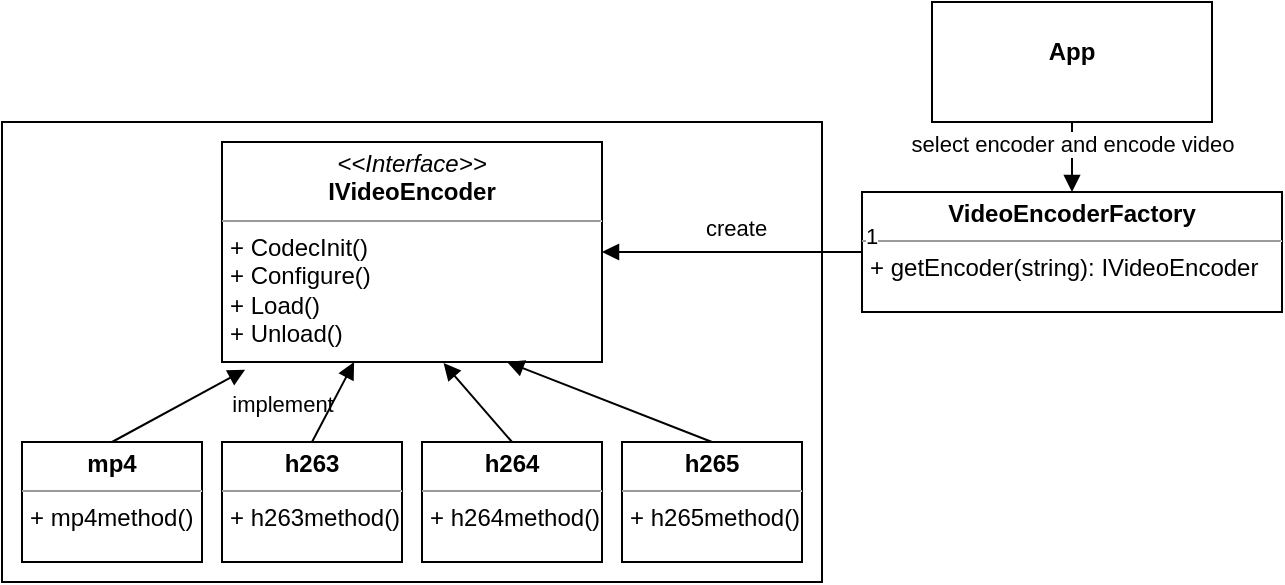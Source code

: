 <mxfile version="14.6.1" type="github">
  <diagram id="5qvaRNbmSD05zJVI0ret" name="Page-1">
    <mxGraphModel dx="1038" dy="617" grid="1" gridSize="10" guides="1" tooltips="1" connect="1" arrows="1" fold="1" page="1" pageScale="1" pageWidth="1600" pageHeight="900" math="0" shadow="0">
      <root>
        <mxCell id="0" />
        <mxCell id="1" parent="0" />
        <mxCell id="Gm-E_NWmzSANhqViwXuc-18" value="" style="html=1;" vertex="1" parent="1">
          <mxGeometry x="110" y="170" width="410" height="230" as="geometry" />
        </mxCell>
        <mxCell id="Gm-E_NWmzSANhqViwXuc-6" value="&lt;p style=&quot;margin: 0px ; margin-top: 4px ; text-align: center&quot;&gt;&lt;i&gt;&amp;lt;&amp;lt;Interface&amp;gt;&amp;gt;&lt;/i&gt;&lt;br&gt;&lt;b&gt;IVideoEncoder&lt;/b&gt;&lt;/p&gt;&lt;hr size=&quot;1&quot;&gt;&lt;p style=&quot;margin: 0px ; margin-left: 4px&quot;&gt;+ CodecInit()&lt;/p&gt;&lt;p style=&quot;margin: 0px ; margin-left: 4px&quot;&gt;+ Configure()&lt;/p&gt;&lt;p style=&quot;margin: 0px ; margin-left: 4px&quot;&gt;+ Load()&lt;/p&gt;&lt;p style=&quot;margin: 0px ; margin-left: 4px&quot;&gt;+ Unload()&lt;/p&gt;" style="verticalAlign=top;align=left;overflow=fill;fontSize=12;fontFamily=Helvetica;html=1;" vertex="1" parent="1">
          <mxGeometry x="220" y="180" width="190" height="110" as="geometry" />
        </mxCell>
        <mxCell id="Gm-E_NWmzSANhqViwXuc-7" value="&lt;p style=&quot;margin: 0px ; margin-top: 4px ; text-align: center&quot;&gt;&lt;b&gt;mp4&lt;/b&gt;&lt;/p&gt;&lt;hr size=&quot;1&quot;&gt;&lt;p style=&quot;margin: 0px ; margin-left: 4px&quot;&gt;+ mp4method()&lt;/p&gt;" style="verticalAlign=top;align=left;overflow=fill;fontSize=12;fontFamily=Helvetica;html=1;" vertex="1" parent="1">
          <mxGeometry x="120" y="330" width="90" height="60" as="geometry" />
        </mxCell>
        <mxCell id="Gm-E_NWmzSANhqViwXuc-8" value="&lt;p style=&quot;margin: 0px ; margin-top: 4px ; text-align: center&quot;&gt;&lt;b&gt;h263&lt;/b&gt;&lt;/p&gt;&lt;hr size=&quot;1&quot;&gt;&lt;p style=&quot;margin: 0px ; margin-left: 4px&quot;&gt;+ h263method()&lt;/p&gt;" style="verticalAlign=top;align=left;overflow=fill;fontSize=12;fontFamily=Helvetica;html=1;" vertex="1" parent="1">
          <mxGeometry x="220" y="330" width="90" height="60" as="geometry" />
        </mxCell>
        <mxCell id="Gm-E_NWmzSANhqViwXuc-9" value="&lt;p style=&quot;margin: 0px ; margin-top: 4px ; text-align: center&quot;&gt;&lt;b&gt;h264&lt;/b&gt;&lt;/p&gt;&lt;hr size=&quot;1&quot;&gt;&lt;p style=&quot;margin: 0px ; margin-left: 4px&quot;&gt;&lt;/p&gt;&lt;p style=&quot;margin: 0px ; margin-left: 4px&quot;&gt;+ h264method()&lt;/p&gt;" style="verticalAlign=top;align=left;overflow=fill;fontSize=12;fontFamily=Helvetica;html=1;" vertex="1" parent="1">
          <mxGeometry x="320" y="330" width="90" height="60" as="geometry" />
        </mxCell>
        <mxCell id="Gm-E_NWmzSANhqViwXuc-10" value="&lt;p style=&quot;margin: 0px ; margin-top: 4px ; text-align: center&quot;&gt;&lt;b&gt;h265&lt;/b&gt;&lt;/p&gt;&lt;hr size=&quot;1&quot;&gt;&lt;p style=&quot;margin: 0px ; margin-left: 4px&quot;&gt;+ h265method()&lt;/p&gt;" style="verticalAlign=top;align=left;overflow=fill;fontSize=12;fontFamily=Helvetica;html=1;" vertex="1" parent="1">
          <mxGeometry x="420" y="330" width="90" height="60" as="geometry" />
        </mxCell>
        <mxCell id="Gm-E_NWmzSANhqViwXuc-13" value="&lt;p style=&quot;margin: 0px ; margin-top: 4px ; text-align: center&quot;&gt;&lt;b&gt;VideoEncoderFactory&lt;/b&gt;&lt;/p&gt;&lt;hr size=&quot;1&quot;&gt;&lt;p style=&quot;margin: 0px ; margin-left: 4px&quot;&gt;&lt;/p&gt;&lt;p style=&quot;margin: 0px ; margin-left: 4px&quot;&gt;+ getEncoder(string): IVideoEncoder&lt;/p&gt;" style="verticalAlign=top;align=left;overflow=fill;fontSize=12;fontFamily=Helvetica;html=1;" vertex="1" parent="1">
          <mxGeometry x="540" y="205" width="210" height="60" as="geometry" />
        </mxCell>
        <mxCell id="Gm-E_NWmzSANhqViwXuc-19" value="create" style="endArrow=block;endFill=1;html=1;edgeStyle=orthogonalEdgeStyle;align=left;verticalAlign=top;entryX=1;entryY=0.5;entryDx=0;entryDy=0;exitX=0;exitY=0.5;exitDx=0;exitDy=0;" edge="1" parent="1" source="Gm-E_NWmzSANhqViwXuc-13" target="Gm-E_NWmzSANhqViwXuc-6">
          <mxGeometry x="0.231" y="-25" relative="1" as="geometry">
            <mxPoint x="600" y="270" as="sourcePoint" />
            <mxPoint x="780" y="410" as="targetPoint" />
            <mxPoint as="offset" />
          </mxGeometry>
        </mxCell>
        <mxCell id="Gm-E_NWmzSANhqViwXuc-20" value="1" style="edgeLabel;resizable=0;html=1;align=left;verticalAlign=bottom;" connectable="0" vertex="1" parent="Gm-E_NWmzSANhqViwXuc-19">
          <mxGeometry x="-1" relative="1" as="geometry" />
        </mxCell>
        <mxCell id="Gm-E_NWmzSANhqViwXuc-21" value="&lt;p style=&quot;margin: 0px ; margin-top: 4px ; text-align: center&quot;&gt;&lt;br&gt;&lt;b&gt;App&lt;/b&gt;&lt;/p&gt;" style="verticalAlign=top;align=left;overflow=fill;fontSize=12;fontFamily=Helvetica;html=1;" vertex="1" parent="1">
          <mxGeometry x="575" y="110" width="140" height="60" as="geometry" />
        </mxCell>
        <mxCell id="Gm-E_NWmzSANhqViwXuc-23" value="select encoder and encode video" style="html=1;verticalAlign=bottom;endArrow=block;exitX=0.5;exitY=1;exitDx=0;exitDy=0;entryX=0.5;entryY=0;entryDx=0;entryDy=0;" edge="1" parent="1" source="Gm-E_NWmzSANhqViwXuc-21" target="Gm-E_NWmzSANhqViwXuc-13">
          <mxGeometry x="0.143" width="80" relative="1" as="geometry">
            <mxPoint x="490" y="310" as="sourcePoint" />
            <mxPoint x="570" y="310" as="targetPoint" />
            <mxPoint as="offset" />
          </mxGeometry>
        </mxCell>
        <mxCell id="Gm-E_NWmzSANhqViwXuc-24" value="implement" style="html=1;verticalAlign=bottom;endArrow=block;exitX=0.5;exitY=0;exitDx=0;exitDy=0;entryX=0.061;entryY=1.035;entryDx=0;entryDy=0;entryPerimeter=0;" edge="1" parent="1" source="Gm-E_NWmzSANhqViwXuc-7" target="Gm-E_NWmzSANhqViwXuc-6">
          <mxGeometry x="1" y="-32" width="80" relative="1" as="geometry">
            <mxPoint x="490" y="310" as="sourcePoint" />
            <mxPoint x="670" y="420" as="targetPoint" />
            <mxPoint x="3" y="-2" as="offset" />
          </mxGeometry>
        </mxCell>
        <mxCell id="Gm-E_NWmzSANhqViwXuc-25" value="" style="html=1;verticalAlign=bottom;endArrow=block;exitX=0.5;exitY=0;exitDx=0;exitDy=0;" edge="1" parent="1" source="Gm-E_NWmzSANhqViwXuc-8" target="Gm-E_NWmzSANhqViwXuc-6">
          <mxGeometry x="-0.455" y="-14" width="80" relative="1" as="geometry">
            <mxPoint x="770" y="450" as="sourcePoint" />
            <mxPoint x="836.59" y="413.85" as="targetPoint" />
            <mxPoint as="offset" />
          </mxGeometry>
        </mxCell>
        <mxCell id="Gm-E_NWmzSANhqViwXuc-26" value="" style="html=1;verticalAlign=bottom;endArrow=block;exitX=0.5;exitY=0;exitDx=0;exitDy=0;entryX=0.583;entryY=1.005;entryDx=0;entryDy=0;entryPerimeter=0;" edge="1" parent="1" source="Gm-E_NWmzSANhqViwXuc-9" target="Gm-E_NWmzSANhqViwXuc-6">
          <mxGeometry x="-0.455" y="-14" width="80" relative="1" as="geometry">
            <mxPoint x="275" y="340" as="sourcePoint" />
            <mxPoint x="277.5" y="300" as="targetPoint" />
            <mxPoint as="offset" />
          </mxGeometry>
        </mxCell>
        <mxCell id="Gm-E_NWmzSANhqViwXuc-27" value="" style="html=1;verticalAlign=bottom;endArrow=block;exitX=0.5;exitY=0;exitDx=0;exitDy=0;entryX=0.75;entryY=1;entryDx=0;entryDy=0;" edge="1" parent="1" source="Gm-E_NWmzSANhqViwXuc-10" target="Gm-E_NWmzSANhqViwXuc-6">
          <mxGeometry x="-0.455" y="-14" width="80" relative="1" as="geometry">
            <mxPoint x="375" y="340" as="sourcePoint" />
            <mxPoint x="340.77" y="300.55" as="targetPoint" />
            <mxPoint as="offset" />
          </mxGeometry>
        </mxCell>
      </root>
    </mxGraphModel>
  </diagram>
</mxfile>
